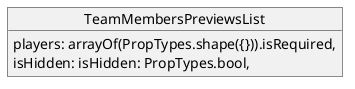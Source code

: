 @startuml

object TeamMembersPreviewsList {
 players: arrayOf(PropTypes.shape({})).isRequired,
 isHidden: isHidden: PropTypes.bool,
}

@enduml